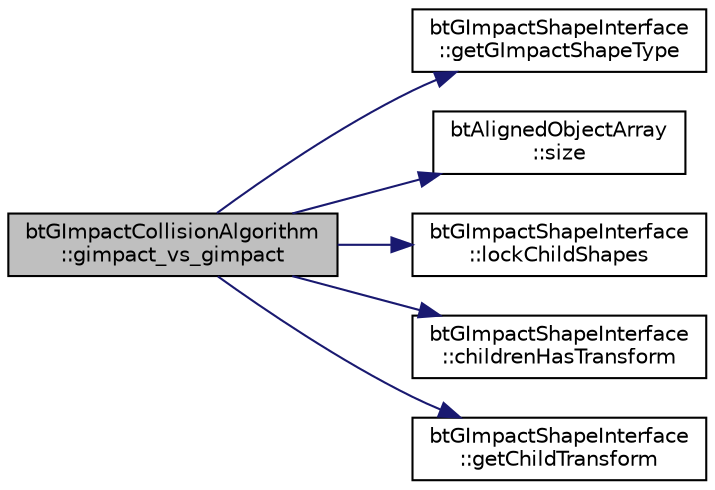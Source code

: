 digraph "btGImpactCollisionAlgorithm::gimpact_vs_gimpact"
{
  edge [fontname="Helvetica",fontsize="10",labelfontname="Helvetica",labelfontsize="10"];
  node [fontname="Helvetica",fontsize="10",shape=record];
  rankdir="LR";
  Node1 [label="btGImpactCollisionAlgorithm\l::gimpact_vs_gimpact",height=0.2,width=0.4,color="black", fillcolor="grey75", style="filled", fontcolor="black"];
  Node1 -> Node2 [color="midnightblue",fontsize="10",style="solid",fontname="Helvetica"];
  Node2 [label="btGImpactShapeInterface\l::getGImpactShapeType",height=0.2,width=0.4,color="black", fillcolor="white", style="filled",URL="$classbt_g_impact_shape_interface.html#a25cacbe448997e3f8ec99cb2d4952859",tooltip="Base method for determinig which kind of GIMPACT shape we get. "];
  Node1 -> Node3 [color="midnightblue",fontsize="10",style="solid",fontname="Helvetica"];
  Node3 [label="btAlignedObjectArray\l::size",height=0.2,width=0.4,color="black", fillcolor="white", style="filled",URL="$classbt_aligned_object_array.html#a6bdd14c7599ecb95e8d83dd5a715f9b7",tooltip="return the number of elements in the array "];
  Node1 -> Node4 [color="midnightblue",fontsize="10",style="solid",fontname="Helvetica"];
  Node4 [label="btGImpactShapeInterface\l::lockChildShapes",height=0.2,width=0.4,color="black", fillcolor="white", style="filled",URL="$classbt_g_impact_shape_interface.html#ae5de49e788c97a954ab9f2bde16adf60",tooltip="call when reading child shapes "];
  Node1 -> Node5 [color="midnightblue",fontsize="10",style="solid",fontname="Helvetica"];
  Node5 [label="btGImpactShapeInterface\l::childrenHasTransform",height=0.2,width=0.4,color="black", fillcolor="white", style="filled",URL="$classbt_g_impact_shape_interface.html#a9ea24ba36990721e4f55851afc421e06",tooltip="if true, then its children must get transforms. "];
  Node1 -> Node6 [color="midnightblue",fontsize="10",style="solid",fontname="Helvetica"];
  Node6 [label="btGImpactShapeInterface\l::getChildTransform",height=0.2,width=0.4,color="black", fillcolor="white", style="filled",URL="$classbt_g_impact_shape_interface.html#ac06b1f597e2b628bf1e0523ab1c62d08",tooltip="Gets the children transform. "];
}
